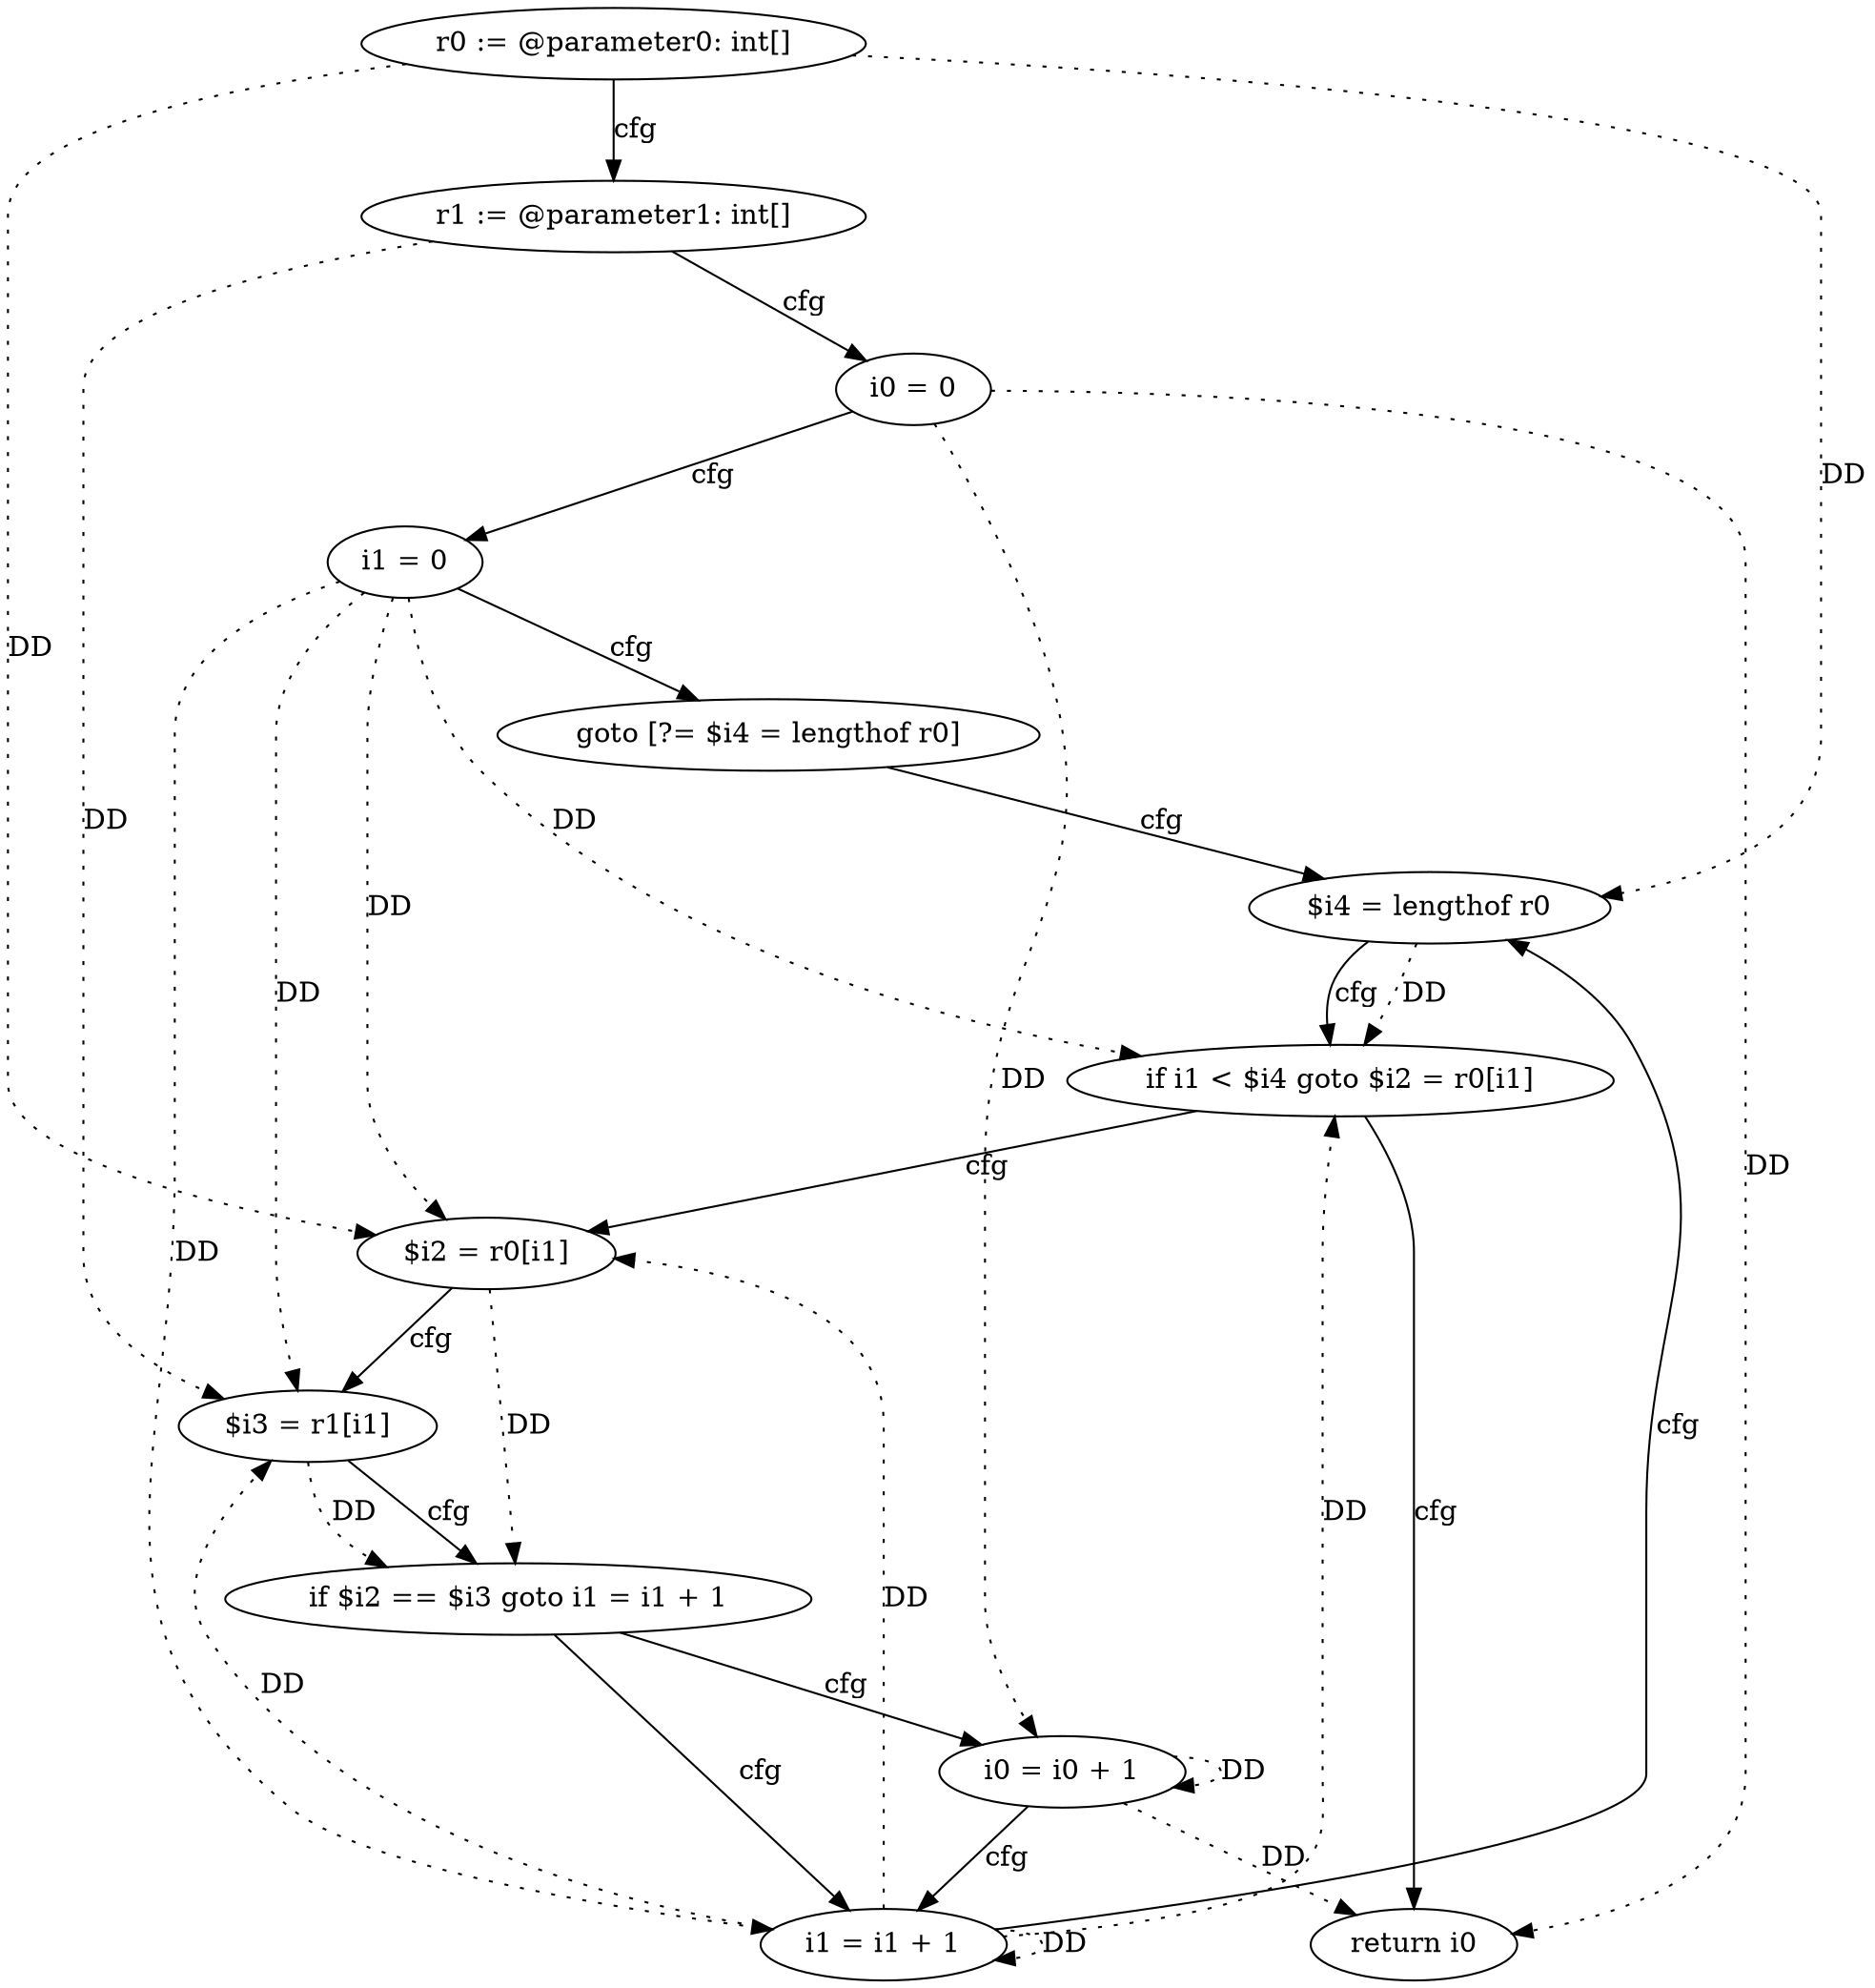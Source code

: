 digraph "hamming_dist" {
    "0" [label="r0 := @parameter0: int[]",];
    "1" [label="r1 := @parameter1: int[]",];
    "2" [label="i0 = 0",];
    "3" [label="i1 = 0",];
    "4" [label="goto [?= $i4 = lengthof r0]",];
    "5" [label="$i2 = r0[i1]",];
    "6" [label="$i3 = r1[i1]",];
    "7" [label="if $i2 == $i3 goto i1 = i1 + 1",];
    "8" [label="i0 = i0 + 1",];
    "9" [label="i1 = i1 + 1",];
    "10" [label="$i4 = lengthof r0",];
    "11" [label="if i1 < $i4 goto $i2 = r0[i1]",];
    "12" [label="return i0",];
    "0"->"5" [label="DD",style=dotted,];
    "0"->"10" [label="DD",style=dotted,];
    "1"->"6" [label="DD",style=dotted,];
    "2"->"8" [label="DD",style=dotted,];
    "2"->"12" [label="DD",style=dotted,];
    "3"->"5" [label="DD",style=dotted,];
    "3"->"6" [label="DD",style=dotted,];
    "3"->"9" [label="DD",style=dotted,];
    "3"->"11" [label="DD",style=dotted,];
    "5"->"7" [label="DD",style=dotted,];
    "6"->"7" [label="DD",style=dotted,];
    "8"->"8" [label="DD",style=dotted,];
    "8"->"12" [label="DD",style=dotted,];
    "9"->"5" [label="DD",style=dotted,];
    "9"->"6" [label="DD",style=dotted,];
    "9"->"9" [label="DD",style=dotted,];
    "9"->"11" [label="DD",style=dotted,];
    "10"->"11" [label="DD",style=dotted,];
    "0"->"1" [label="cfg",];
    "1"->"2" [label="cfg",];
    "2"->"3" [label="cfg",];
    "3"->"4" [label="cfg",];
    "4"->"10" [label="cfg",];
    "5"->"6" [label="cfg",];
    "6"->"7" [label="cfg",];
    "7"->"8" [label="cfg",];
    "7"->"9" [label="cfg",];
    "8"->"9" [label="cfg",];
    "9"->"10" [label="cfg",];
    "10"->"11" [label="cfg",];
    "11"->"12" [label="cfg",];
    "11"->"5" [label="cfg",];
}
